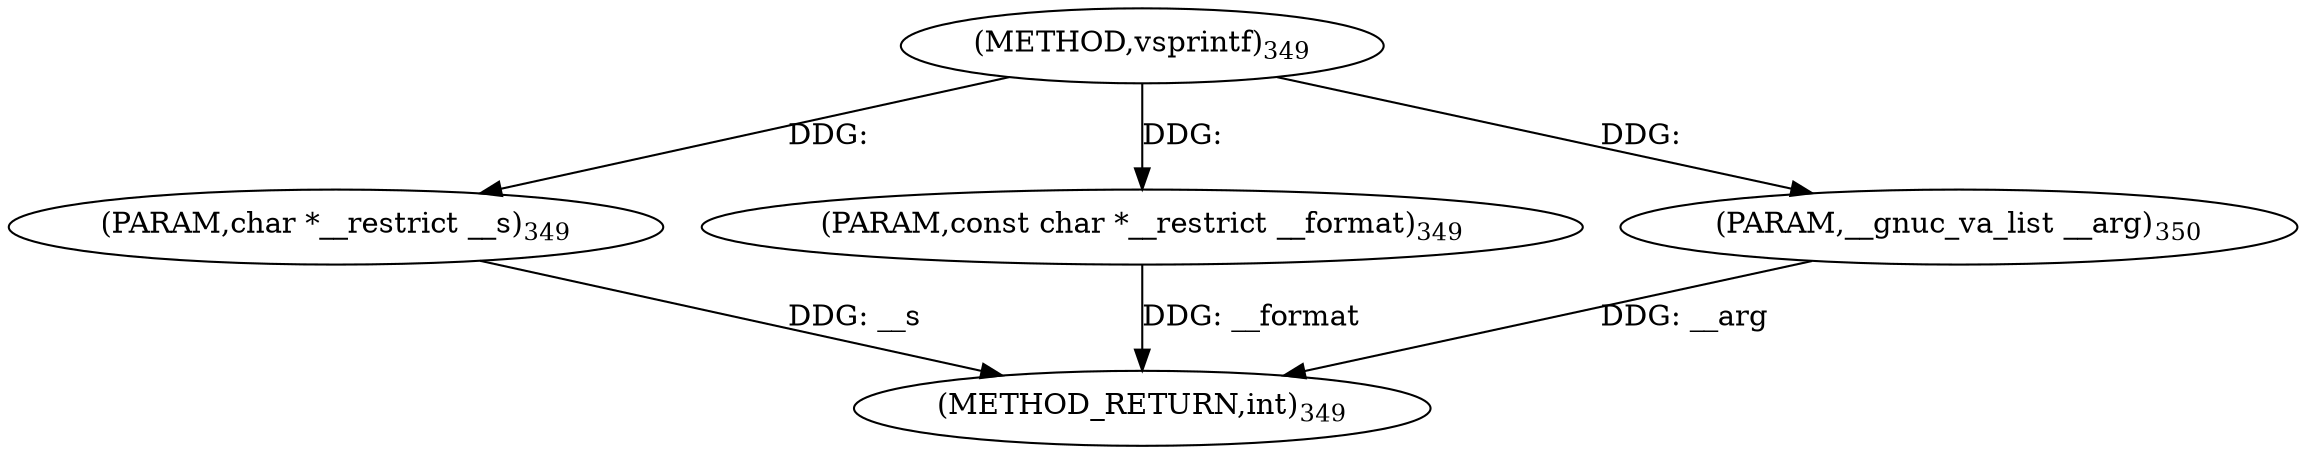 digraph "vsprintf" {  
"2549" [label = <(METHOD,vsprintf)<SUB>349</SUB>> ]
"2553" [label = <(METHOD_RETURN,int)<SUB>349</SUB>> ]
"2550" [label = <(PARAM,char *__restrict __s)<SUB>349</SUB>> ]
"2551" [label = <(PARAM,const char *__restrict __format)<SUB>349</SUB>> ]
"2552" [label = <(PARAM,__gnuc_va_list __arg)<SUB>350</SUB>> ]
  "2550" -> "2553"  [ label = "DDG: __s"] 
  "2551" -> "2553"  [ label = "DDG: __format"] 
  "2552" -> "2553"  [ label = "DDG: __arg"] 
  "2549" -> "2550"  [ label = "DDG: "] 
  "2549" -> "2551"  [ label = "DDG: "] 
  "2549" -> "2552"  [ label = "DDG: "] 
}
